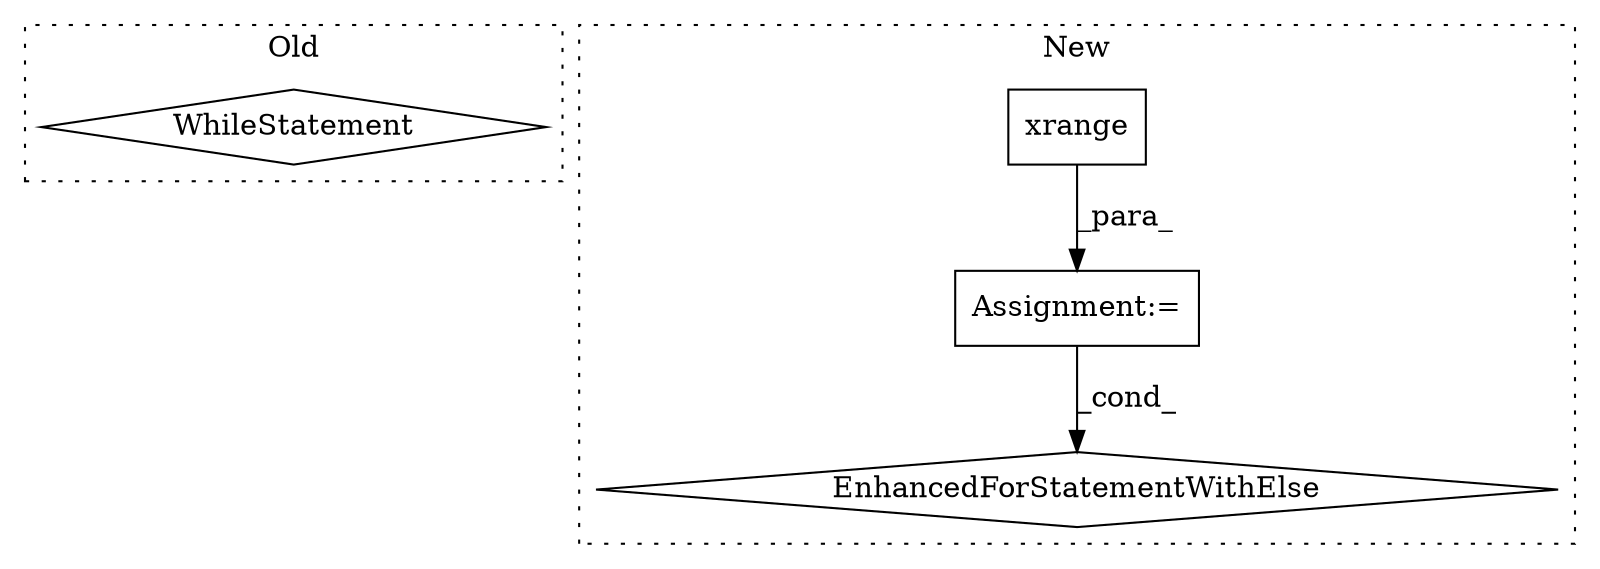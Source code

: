 digraph G {
subgraph cluster0 {
1 [label="WhileStatement" a="61" s="27231,27305" l="7,2" shape="diamond"];
label = "Old";
style="dotted";
}
subgraph cluster1 {
2 [label="xrange" a="32" s="27301,27318" l="7,1" shape="box"];
3 [label="Assignment:=" a="7" s="27235,27319" l="57,954" shape="box"];
4 [label="EnhancedForStatementWithElse" a="115" s="27235,27319" l="57,954" shape="diamond"];
label = "New";
style="dotted";
}
2 -> 3 [label="_para_"];
3 -> 4 [label="_cond_"];
}
